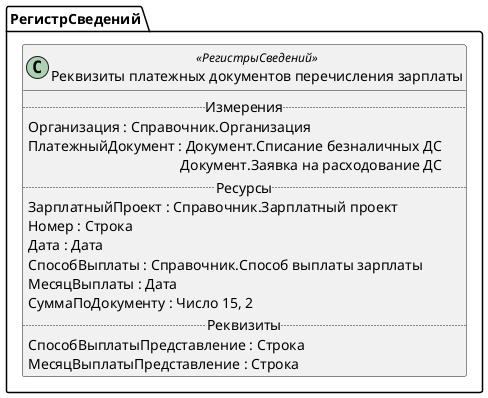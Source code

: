 ﻿@startuml РеквизитыПлатежныхДокументовПеречисленияЗарплаты
'!include templates.wsd
'..\include templates.wsd
class РегистрСведений.РеквизитыПлатежныхДокументовПеречисленияЗарплаты as "Реквизиты платежных документов перечисления зарплаты" <<РегистрыСведений>>
{
..Измерения..
Организация : Справочник.Организация
ПлатежныйДокумент : Документ.Списание безналичных ДС\rДокумент.Заявка на расходование ДС
..Ресурсы..
ЗарплатныйПроект : Справочник.Зарплатный проект
Номер : Строка
Дата : Дата
СпособВыплаты : Справочник.Способ выплаты зарплаты
МесяцВыплаты : Дата
СуммаПоДокументу : Число 15, 2
..Реквизиты..
СпособВыплатыПредставление : Строка
МесяцВыплатыПредставление : Строка
}
@enduml
